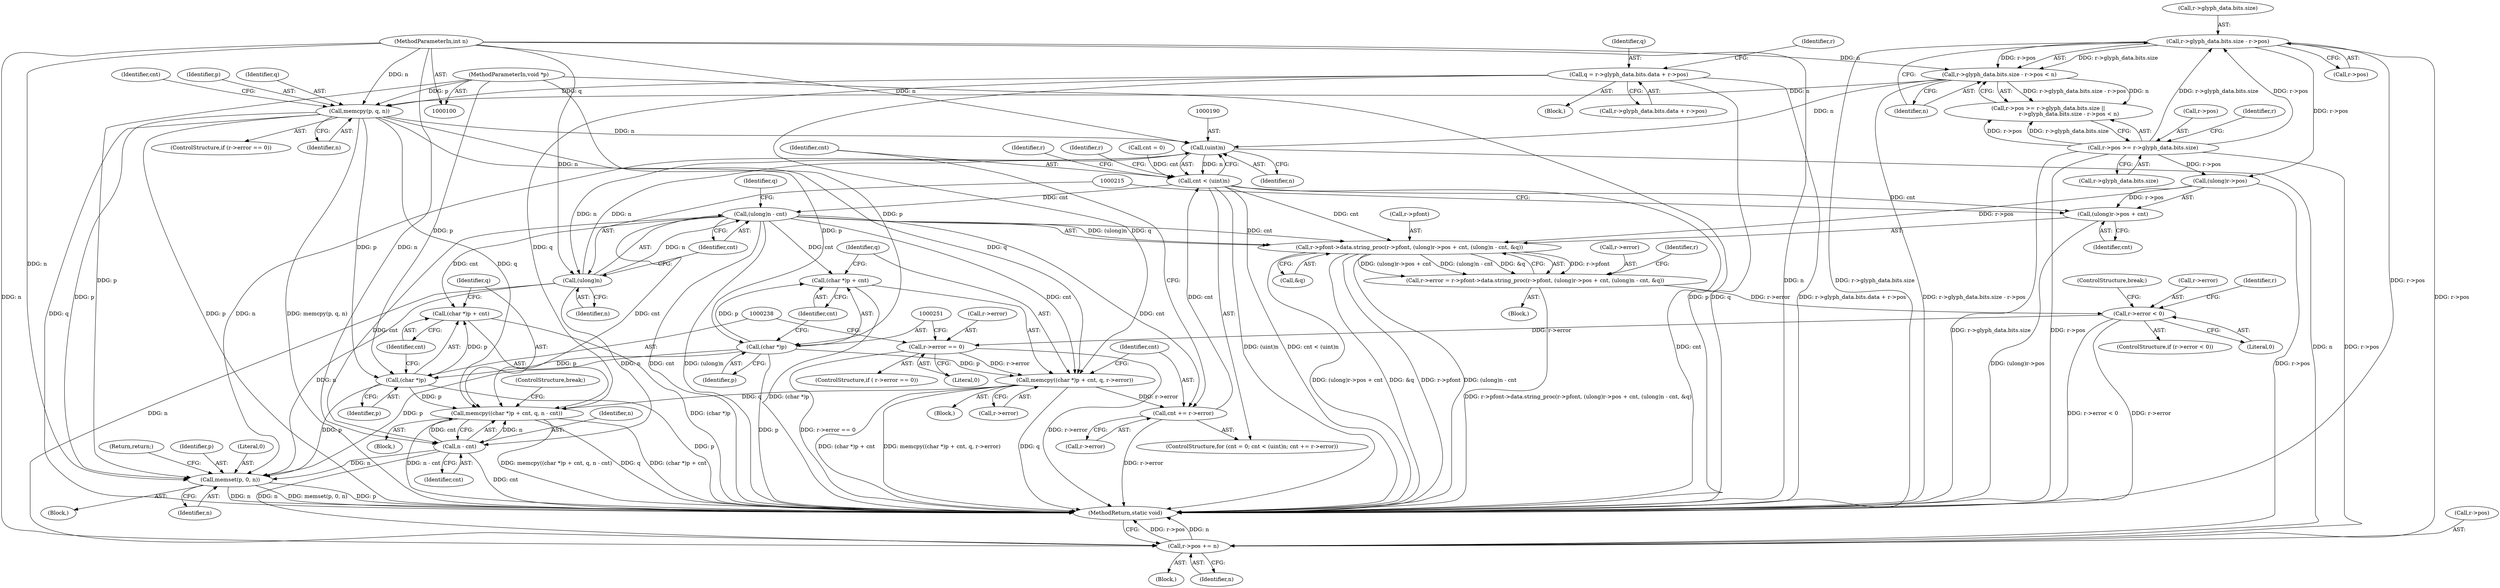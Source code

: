 digraph "0_ghostscript_937ccd17ac65935633b2ebc06cb7089b91e17e6b@API" {
"1000178" [label="(Call,memcpy(p, q, n))"];
"1000102" [label="(MethodParameterIn,void *p)"];
"1000126" [label="(Call,q = r->glyph_data.bits.data + r->pos)"];
"1000156" [label="(Call,r->glyph_data.bits.size - r->pos < n)"];
"1000157" [label="(Call,r->glyph_data.bits.size - r->pos)"];
"1000145" [label="(Call,r->pos >= r->glyph_data.bits.size)"];
"1000103" [label="(MethodParameterIn,int n)"];
"1000189" [label="(Call,(uint)n)"];
"1000187" [label="(Call,cnt < (uint)n)"];
"1000202" [label="(Call,r->pfont->data.string_proc(r->pfont, (ulong)r->pos + cnt, (ulong)n - cnt, &q))"];
"1000198" [label="(Call,r->error = r->pfont->data.string_proc(r->pfont, (ulong)r->pos + cnt, (ulong)n - cnt, &q))"];
"1000221" [label="(Call,r->error < 0)"];
"1000229" [label="(Call,r->error == 0)"];
"1000248" [label="(Call,memcpy((char *)p + cnt, q, r->error))"];
"1000192" [label="(Call,cnt += r->error)"];
"1000235" [label="(Call,memcpy((char *)p + cnt, q, n - cnt))"];
"1000206" [label="(Call,(ulong)r->pos + cnt)"];
"1000213" [label="(Call,(ulong)n - cnt)"];
"1000236" [label="(Call,(char *)p + cnt)"];
"1000242" [label="(Call,n - cnt)"];
"1000263" [label="(Call,memset(p, 0, n))"];
"1000268" [label="(Call,r->pos += n)"];
"1000249" [label="(Call,(char *)p + cnt)"];
"1000214" [label="(Call,(ulong)n)"];
"1000237" [label="(Call,(char *)p)"];
"1000250" [label="(Call,(char *)p)"];
"1000222" [label="(Call,r->error)"];
"1000273" [label="(MethodReturn,static void)"];
"1000188" [label="(Identifier,cnt)"];
"1000240" [label="(Identifier,cnt)"];
"1000192" [label="(Call,cnt += r->error)"];
"1000183" [label="(ControlStructure,for (cnt = 0; cnt < (uint)n; cnt += r->error))"];
"1000266" [label="(Identifier,n)"];
"1000262" [label="(Block,)"];
"1000219" [label="(Identifier,q)"];
"1000199" [label="(Call,r->error)"];
"1000125" [label="(Block,)"];
"1000194" [label="(Call,r->error)"];
"1000235" [label="(Call,memcpy((char *)p + cnt, q, n - cnt))"];
"1000231" [label="(Identifier,r)"];
"1000202" [label="(Call,r->pfont->data.string_proc(r->pfont, (ulong)r->pos + cnt, (ulong)n - cnt, &q))"];
"1000128" [label="(Call,r->glyph_data.bits.data + r->pos)"];
"1000172" [label="(ControlStructure,if (r->error == 0))"];
"1000230" [label="(Call,r->error)"];
"1000250" [label="(Call,(char *)p)"];
"1000180" [label="(Identifier,q)"];
"1000127" [label="(Identifier,q)"];
"1000263" [label="(Call,memset(p, 0, n))"];
"1000241" [label="(Identifier,q)"];
"1000269" [label="(Call,r->pos)"];
"1000239" [label="(Identifier,p)"];
"1000255" [label="(Call,r->error)"];
"1000200" [label="(Identifier,r)"];
"1000181" [label="(Identifier,n)"];
"1000223" [label="(Identifier,r)"];
"1000185" [label="(Identifier,cnt)"];
"1000249" [label="(Call,(char *)p + cnt)"];
"1000217" [label="(Identifier,cnt)"];
"1000165" [label="(Call,r->pos)"];
"1000104" [label="(Block,)"];
"1000267" [label="(Return,return;)"];
"1000243" [label="(Identifier,n)"];
"1000216" [label="(Identifier,n)"];
"1000149" [label="(Call,r->glyph_data.bits.size)"];
"1000242" [label="(Call,n - cnt)"];
"1000244" [label="(Identifier,cnt)"];
"1000233" [label="(Literal,0)"];
"1000168" [label="(Identifier,n)"];
"1000248" [label="(Call,memcpy((char *)p + cnt, q, r->error))"];
"1000254" [label="(Identifier,q)"];
"1000158" [label="(Call,r->glyph_data.bits.size)"];
"1000144" [label="(Call,r->pos >= r->glyph_data.bits.size ||\n                        r->glyph_data.bits.size - r->pos < n)"];
"1000193" [label="(Identifier,cnt)"];
"1000178" [label="(Call,memcpy(p, q, n))"];
"1000272" [label="(Identifier,n)"];
"1000226" [label="(ControlStructure,break;)"];
"1000206" [label="(Call,(ulong)r->pos + cnt)"];
"1000203" [label="(Call,r->pfont)"];
"1000236" [label="(Call,(char *)p + cnt)"];
"1000264" [label="(Identifier,p)"];
"1000161" [label="(Identifier,r)"];
"1000253" [label="(Identifier,cnt)"];
"1000268" [label="(Call,r->pos += n)"];
"1000145" [label="(Call,r->pos >= r->glyph_data.bits.size)"];
"1000265" [label="(Literal,0)"];
"1000220" [label="(ControlStructure,if (r->error < 0))"];
"1000245" [label="(ControlStructure,break;)"];
"1000103" [label="(MethodParameterIn,int n)"];
"1000197" [label="(Block,)"];
"1000157" [label="(Call,r->glyph_data.bits.size - r->pos)"];
"1000234" [label="(Block,)"];
"1000252" [label="(Identifier,p)"];
"1000187" [label="(Call,cnt < (uint)n)"];
"1000212" [label="(Identifier,cnt)"];
"1000126" [label="(Call,q = r->glyph_data.bits.data + r->pos)"];
"1000184" [label="(Call,cnt = 0)"];
"1000218" [label="(Call,&q)"];
"1000207" [label="(Call,(ulong)r->pos)"];
"1000214" [label="(Call,(ulong)n)"];
"1000221" [label="(Call,r->error < 0)"];
"1000229" [label="(Call,r->error == 0)"];
"1000102" [label="(MethodParameterIn,void *p)"];
"1000237" [label="(Call,(char *)p)"];
"1000228" [label="(ControlStructure,if ( r->error == 0))"];
"1000189" [label="(Call,(uint)n)"];
"1000225" [label="(Literal,0)"];
"1000141" [label="(Identifier,r)"];
"1000247" [label="(Block,)"];
"1000156" [label="(Call,r->glyph_data.bits.size - r->pos < n)"];
"1000198" [label="(Call,r->error = r->pfont->data.string_proc(r->pfont, (ulong)r->pos + cnt, (ulong)n - cnt, &q))"];
"1000191" [label="(Identifier,n)"];
"1000179" [label="(Identifier,p)"];
"1000146" [label="(Call,r->pos)"];
"1000260" [label="(Identifier,r)"];
"1000213" [label="(Call,(ulong)n - cnt)"];
"1000178" -> "1000172"  [label="AST: "];
"1000178" -> "1000181"  [label="CFG: "];
"1000179" -> "1000178"  [label="AST: "];
"1000180" -> "1000178"  [label="AST: "];
"1000181" -> "1000178"  [label="AST: "];
"1000185" -> "1000178"  [label="CFG: "];
"1000178" -> "1000273"  [label="DDG: p"];
"1000178" -> "1000273"  [label="DDG: memcpy(p, q, n)"];
"1000178" -> "1000273"  [label="DDG: q"];
"1000102" -> "1000178"  [label="DDG: p"];
"1000126" -> "1000178"  [label="DDG: q"];
"1000156" -> "1000178"  [label="DDG: n"];
"1000103" -> "1000178"  [label="DDG: n"];
"1000178" -> "1000189"  [label="DDG: n"];
"1000178" -> "1000237"  [label="DDG: p"];
"1000178" -> "1000235"  [label="DDG: q"];
"1000178" -> "1000250"  [label="DDG: p"];
"1000178" -> "1000248"  [label="DDG: q"];
"1000178" -> "1000263"  [label="DDG: p"];
"1000102" -> "1000100"  [label="AST: "];
"1000102" -> "1000273"  [label="DDG: p"];
"1000102" -> "1000237"  [label="DDG: p"];
"1000102" -> "1000250"  [label="DDG: p"];
"1000102" -> "1000263"  [label="DDG: p"];
"1000126" -> "1000125"  [label="AST: "];
"1000126" -> "1000128"  [label="CFG: "];
"1000127" -> "1000126"  [label="AST: "];
"1000128" -> "1000126"  [label="AST: "];
"1000141" -> "1000126"  [label="CFG: "];
"1000126" -> "1000273"  [label="DDG: q"];
"1000126" -> "1000273"  [label="DDG: r->glyph_data.bits.data + r->pos"];
"1000126" -> "1000235"  [label="DDG: q"];
"1000126" -> "1000248"  [label="DDG: q"];
"1000156" -> "1000144"  [label="AST: "];
"1000156" -> "1000168"  [label="CFG: "];
"1000157" -> "1000156"  [label="AST: "];
"1000168" -> "1000156"  [label="AST: "];
"1000144" -> "1000156"  [label="CFG: "];
"1000156" -> "1000273"  [label="DDG: r->glyph_data.bits.size - r->pos"];
"1000156" -> "1000144"  [label="DDG: r->glyph_data.bits.size - r->pos"];
"1000156" -> "1000144"  [label="DDG: n"];
"1000157" -> "1000156"  [label="DDG: r->glyph_data.bits.size"];
"1000157" -> "1000156"  [label="DDG: r->pos"];
"1000103" -> "1000156"  [label="DDG: n"];
"1000156" -> "1000189"  [label="DDG: n"];
"1000157" -> "1000165"  [label="CFG: "];
"1000158" -> "1000157"  [label="AST: "];
"1000165" -> "1000157"  [label="AST: "];
"1000168" -> "1000157"  [label="CFG: "];
"1000157" -> "1000273"  [label="DDG: r->glyph_data.bits.size"];
"1000157" -> "1000273"  [label="DDG: r->pos"];
"1000145" -> "1000157"  [label="DDG: r->glyph_data.bits.size"];
"1000145" -> "1000157"  [label="DDG: r->pos"];
"1000157" -> "1000207"  [label="DDG: r->pos"];
"1000157" -> "1000268"  [label="DDG: r->pos"];
"1000145" -> "1000144"  [label="AST: "];
"1000145" -> "1000149"  [label="CFG: "];
"1000146" -> "1000145"  [label="AST: "];
"1000149" -> "1000145"  [label="AST: "];
"1000161" -> "1000145"  [label="CFG: "];
"1000144" -> "1000145"  [label="CFG: "];
"1000145" -> "1000273"  [label="DDG: r->glyph_data.bits.size"];
"1000145" -> "1000273"  [label="DDG: r->pos"];
"1000145" -> "1000144"  [label="DDG: r->pos"];
"1000145" -> "1000144"  [label="DDG: r->glyph_data.bits.size"];
"1000145" -> "1000207"  [label="DDG: r->pos"];
"1000145" -> "1000268"  [label="DDG: r->pos"];
"1000103" -> "1000100"  [label="AST: "];
"1000103" -> "1000273"  [label="DDG: n"];
"1000103" -> "1000189"  [label="DDG: n"];
"1000103" -> "1000214"  [label="DDG: n"];
"1000103" -> "1000242"  [label="DDG: n"];
"1000103" -> "1000263"  [label="DDG: n"];
"1000103" -> "1000268"  [label="DDG: n"];
"1000189" -> "1000187"  [label="AST: "];
"1000189" -> "1000191"  [label="CFG: "];
"1000190" -> "1000189"  [label="AST: "];
"1000191" -> "1000189"  [label="AST: "];
"1000187" -> "1000189"  [label="CFG: "];
"1000189" -> "1000187"  [label="DDG: n"];
"1000214" -> "1000189"  [label="DDG: n"];
"1000189" -> "1000214"  [label="DDG: n"];
"1000189" -> "1000263"  [label="DDG: n"];
"1000189" -> "1000268"  [label="DDG: n"];
"1000187" -> "1000183"  [label="AST: "];
"1000188" -> "1000187"  [label="AST: "];
"1000200" -> "1000187"  [label="CFG: "];
"1000260" -> "1000187"  [label="CFG: "];
"1000187" -> "1000273"  [label="DDG: cnt < (uint)n"];
"1000187" -> "1000273"  [label="DDG: cnt"];
"1000187" -> "1000273"  [label="DDG: (uint)n"];
"1000184" -> "1000187"  [label="DDG: cnt"];
"1000192" -> "1000187"  [label="DDG: cnt"];
"1000187" -> "1000202"  [label="DDG: cnt"];
"1000187" -> "1000206"  [label="DDG: cnt"];
"1000187" -> "1000213"  [label="DDG: cnt"];
"1000202" -> "1000198"  [label="AST: "];
"1000202" -> "1000218"  [label="CFG: "];
"1000203" -> "1000202"  [label="AST: "];
"1000206" -> "1000202"  [label="AST: "];
"1000213" -> "1000202"  [label="AST: "];
"1000218" -> "1000202"  [label="AST: "];
"1000198" -> "1000202"  [label="CFG: "];
"1000202" -> "1000273"  [label="DDG: (ulong)r->pos + cnt"];
"1000202" -> "1000273"  [label="DDG: &q"];
"1000202" -> "1000273"  [label="DDG: r->pfont"];
"1000202" -> "1000273"  [label="DDG: (ulong)n - cnt"];
"1000202" -> "1000198"  [label="DDG: r->pfont"];
"1000202" -> "1000198"  [label="DDG: (ulong)r->pos + cnt"];
"1000202" -> "1000198"  [label="DDG: (ulong)n - cnt"];
"1000202" -> "1000198"  [label="DDG: &q"];
"1000207" -> "1000202"  [label="DDG: r->pos"];
"1000213" -> "1000202"  [label="DDG: (ulong)n"];
"1000213" -> "1000202"  [label="DDG: cnt"];
"1000198" -> "1000197"  [label="AST: "];
"1000199" -> "1000198"  [label="AST: "];
"1000223" -> "1000198"  [label="CFG: "];
"1000198" -> "1000273"  [label="DDG: r->pfont->data.string_proc(r->pfont, (ulong)r->pos + cnt, (ulong)n - cnt, &q)"];
"1000198" -> "1000221"  [label="DDG: r->error"];
"1000221" -> "1000220"  [label="AST: "];
"1000221" -> "1000225"  [label="CFG: "];
"1000222" -> "1000221"  [label="AST: "];
"1000225" -> "1000221"  [label="AST: "];
"1000226" -> "1000221"  [label="CFG: "];
"1000231" -> "1000221"  [label="CFG: "];
"1000221" -> "1000273"  [label="DDG: r->error < 0"];
"1000221" -> "1000273"  [label="DDG: r->error"];
"1000221" -> "1000229"  [label="DDG: r->error"];
"1000229" -> "1000228"  [label="AST: "];
"1000229" -> "1000233"  [label="CFG: "];
"1000230" -> "1000229"  [label="AST: "];
"1000233" -> "1000229"  [label="AST: "];
"1000238" -> "1000229"  [label="CFG: "];
"1000251" -> "1000229"  [label="CFG: "];
"1000229" -> "1000273"  [label="DDG: r->error == 0"];
"1000229" -> "1000273"  [label="DDG: r->error"];
"1000229" -> "1000248"  [label="DDG: r->error"];
"1000248" -> "1000247"  [label="AST: "];
"1000248" -> "1000255"  [label="CFG: "];
"1000249" -> "1000248"  [label="AST: "];
"1000254" -> "1000248"  [label="AST: "];
"1000255" -> "1000248"  [label="AST: "];
"1000193" -> "1000248"  [label="CFG: "];
"1000248" -> "1000273"  [label="DDG: memcpy((char *)p + cnt, q, r->error)"];
"1000248" -> "1000273"  [label="DDG: q"];
"1000248" -> "1000273"  [label="DDG: (char *)p + cnt"];
"1000248" -> "1000192"  [label="DDG: r->error"];
"1000248" -> "1000235"  [label="DDG: q"];
"1000250" -> "1000248"  [label="DDG: p"];
"1000213" -> "1000248"  [label="DDG: cnt"];
"1000192" -> "1000183"  [label="AST: "];
"1000192" -> "1000194"  [label="CFG: "];
"1000193" -> "1000192"  [label="AST: "];
"1000194" -> "1000192"  [label="AST: "];
"1000188" -> "1000192"  [label="CFG: "];
"1000192" -> "1000273"  [label="DDG: r->error"];
"1000213" -> "1000192"  [label="DDG: cnt"];
"1000235" -> "1000234"  [label="AST: "];
"1000235" -> "1000242"  [label="CFG: "];
"1000236" -> "1000235"  [label="AST: "];
"1000241" -> "1000235"  [label="AST: "];
"1000242" -> "1000235"  [label="AST: "];
"1000245" -> "1000235"  [label="CFG: "];
"1000235" -> "1000273"  [label="DDG: (char *)p + cnt"];
"1000235" -> "1000273"  [label="DDG: memcpy((char *)p + cnt, q, n - cnt)"];
"1000235" -> "1000273"  [label="DDG: n - cnt"];
"1000235" -> "1000273"  [label="DDG: q"];
"1000237" -> "1000235"  [label="DDG: p"];
"1000213" -> "1000235"  [label="DDG: cnt"];
"1000242" -> "1000235"  [label="DDG: n"];
"1000242" -> "1000235"  [label="DDG: cnt"];
"1000206" -> "1000212"  [label="CFG: "];
"1000207" -> "1000206"  [label="AST: "];
"1000212" -> "1000206"  [label="AST: "];
"1000215" -> "1000206"  [label="CFG: "];
"1000206" -> "1000273"  [label="DDG: (ulong)r->pos"];
"1000207" -> "1000206"  [label="DDG: r->pos"];
"1000213" -> "1000217"  [label="CFG: "];
"1000214" -> "1000213"  [label="AST: "];
"1000217" -> "1000213"  [label="AST: "];
"1000219" -> "1000213"  [label="CFG: "];
"1000213" -> "1000273"  [label="DDG: cnt"];
"1000213" -> "1000273"  [label="DDG: (ulong)n"];
"1000214" -> "1000213"  [label="DDG: n"];
"1000213" -> "1000236"  [label="DDG: cnt"];
"1000213" -> "1000242"  [label="DDG: cnt"];
"1000213" -> "1000249"  [label="DDG: cnt"];
"1000236" -> "1000240"  [label="CFG: "];
"1000237" -> "1000236"  [label="AST: "];
"1000240" -> "1000236"  [label="AST: "];
"1000241" -> "1000236"  [label="CFG: "];
"1000236" -> "1000273"  [label="DDG: (char *)p"];
"1000237" -> "1000236"  [label="DDG: p"];
"1000242" -> "1000244"  [label="CFG: "];
"1000243" -> "1000242"  [label="AST: "];
"1000244" -> "1000242"  [label="AST: "];
"1000242" -> "1000273"  [label="DDG: cnt"];
"1000214" -> "1000242"  [label="DDG: n"];
"1000242" -> "1000263"  [label="DDG: n"];
"1000242" -> "1000268"  [label="DDG: n"];
"1000263" -> "1000262"  [label="AST: "];
"1000263" -> "1000266"  [label="CFG: "];
"1000264" -> "1000263"  [label="AST: "];
"1000265" -> "1000263"  [label="AST: "];
"1000266" -> "1000263"  [label="AST: "];
"1000267" -> "1000263"  [label="CFG: "];
"1000263" -> "1000273"  [label="DDG: memset(p, 0, n)"];
"1000263" -> "1000273"  [label="DDG: p"];
"1000263" -> "1000273"  [label="DDG: n"];
"1000237" -> "1000263"  [label="DDG: p"];
"1000250" -> "1000263"  [label="DDG: p"];
"1000214" -> "1000263"  [label="DDG: n"];
"1000268" -> "1000104"  [label="AST: "];
"1000268" -> "1000272"  [label="CFG: "];
"1000269" -> "1000268"  [label="AST: "];
"1000272" -> "1000268"  [label="AST: "];
"1000273" -> "1000268"  [label="CFG: "];
"1000268" -> "1000273"  [label="DDG: r->pos"];
"1000268" -> "1000273"  [label="DDG: n"];
"1000214" -> "1000268"  [label="DDG: n"];
"1000207" -> "1000268"  [label="DDG: r->pos"];
"1000249" -> "1000253"  [label="CFG: "];
"1000250" -> "1000249"  [label="AST: "];
"1000253" -> "1000249"  [label="AST: "];
"1000254" -> "1000249"  [label="CFG: "];
"1000249" -> "1000273"  [label="DDG: (char *)p"];
"1000250" -> "1000249"  [label="DDG: p"];
"1000214" -> "1000216"  [label="CFG: "];
"1000215" -> "1000214"  [label="AST: "];
"1000216" -> "1000214"  [label="AST: "];
"1000217" -> "1000214"  [label="CFG: "];
"1000237" -> "1000239"  [label="CFG: "];
"1000238" -> "1000237"  [label="AST: "];
"1000239" -> "1000237"  [label="AST: "];
"1000240" -> "1000237"  [label="CFG: "];
"1000237" -> "1000273"  [label="DDG: p"];
"1000250" -> "1000237"  [label="DDG: p"];
"1000250" -> "1000252"  [label="CFG: "];
"1000251" -> "1000250"  [label="AST: "];
"1000252" -> "1000250"  [label="AST: "];
"1000253" -> "1000250"  [label="CFG: "];
"1000250" -> "1000273"  [label="DDG: p"];
}
